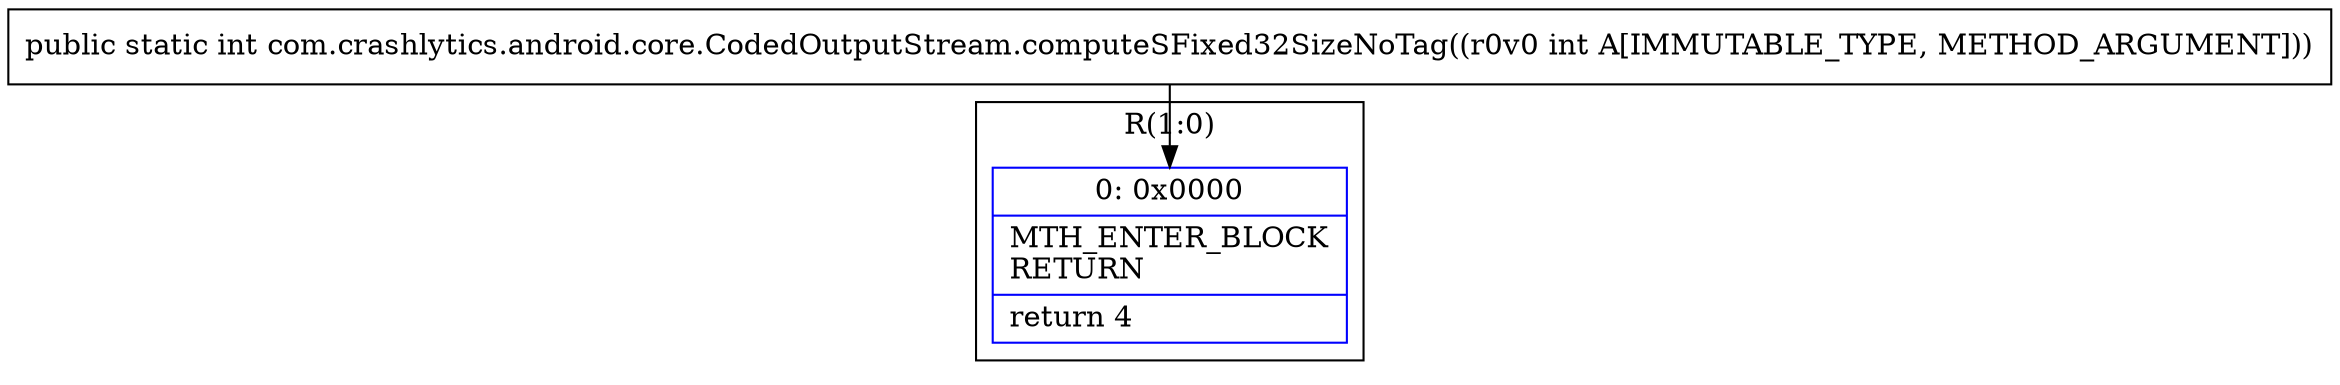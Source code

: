digraph "CFG forcom.crashlytics.android.core.CodedOutputStream.computeSFixed32SizeNoTag(I)I" {
subgraph cluster_Region_2059313726 {
label = "R(1:0)";
node [shape=record,color=blue];
Node_0 [shape=record,label="{0\:\ 0x0000|MTH_ENTER_BLOCK\lRETURN\l|return 4\l}"];
}
MethodNode[shape=record,label="{public static int com.crashlytics.android.core.CodedOutputStream.computeSFixed32SizeNoTag((r0v0 int A[IMMUTABLE_TYPE, METHOD_ARGUMENT])) }"];
MethodNode -> Node_0;
}

